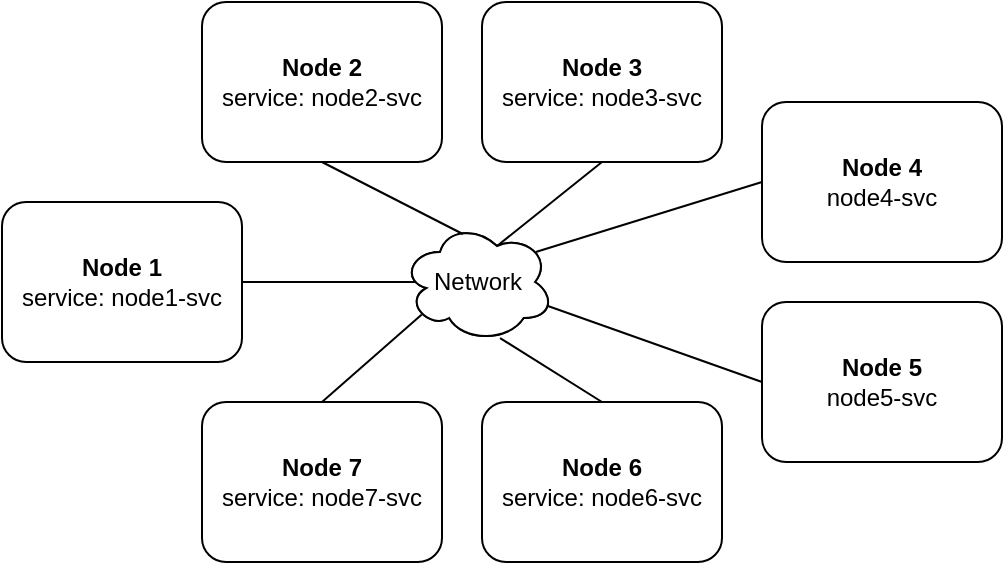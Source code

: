 <mxfile>
    <diagram id="fSJBa2DCN13VQCcSAln3" name="Topology">
        <mxGraphModel dx="510" dy="759" grid="1" gridSize="10" guides="1" tooltips="1" connect="1" arrows="1" fold="1" page="1" pageScale="1" pageWidth="827" pageHeight="1169" math="0" shadow="0">
            <root>
                <mxCell id="54_8NOIj8Grn_kKXtI9w-0"/>
                <mxCell id="54_8NOIj8Grn_kKXtI9w-1" parent="54_8NOIj8Grn_kKXtI9w-0"/>
                <mxCell id="wMYIdSO50iKsA_OW4PoB-0" value="&lt;b&gt;Node 2&lt;/b&gt;&lt;br&gt;service: node2-svc" style="rounded=1;whiteSpace=wrap;html=1;" vertex="1" parent="54_8NOIj8Grn_kKXtI9w-1">
                    <mxGeometry x="220" y="120" width="120" height="80" as="geometry"/>
                </mxCell>
                <mxCell id="wMYIdSO50iKsA_OW4PoB-1" value="&lt;b&gt;Node 3&lt;/b&gt;&lt;br&gt;service: node3-svc" style="rounded=1;whiteSpace=wrap;html=1;" vertex="1" parent="54_8NOIj8Grn_kKXtI9w-1">
                    <mxGeometry x="360" y="120" width="120" height="80" as="geometry"/>
                </mxCell>
                <mxCell id="wMYIdSO50iKsA_OW4PoB-2" value="&lt;b&gt;Node 4&lt;br&gt;&lt;/b&gt;node4-svc" style="rounded=1;whiteSpace=wrap;html=1;" vertex="1" parent="54_8NOIj8Grn_kKXtI9w-1">
                    <mxGeometry x="500" y="170" width="120" height="80" as="geometry"/>
                </mxCell>
                <mxCell id="wMYIdSO50iKsA_OW4PoB-3" value="&lt;b&gt;Node 1&lt;/b&gt;&lt;br&gt;service: node1-svc" style="rounded=1;whiteSpace=wrap;html=1;" vertex="1" parent="54_8NOIj8Grn_kKXtI9w-1">
                    <mxGeometry x="120" y="220" width="120" height="80" as="geometry"/>
                </mxCell>
                <mxCell id="wMYIdSO50iKsA_OW4PoB-4" value="&lt;b&gt;Node 6&lt;/b&gt;&lt;br&gt;service: node6-svc" style="rounded=1;whiteSpace=wrap;html=1;" vertex="1" parent="54_8NOIj8Grn_kKXtI9w-1">
                    <mxGeometry x="360" y="320" width="120" height="80" as="geometry"/>
                </mxCell>
                <mxCell id="wMYIdSO50iKsA_OW4PoB-5" value="&lt;b&gt;Node 7&lt;/b&gt;&lt;br&gt;service: node7-svc" style="rounded=1;whiteSpace=wrap;html=1;" vertex="1" parent="54_8NOIj8Grn_kKXtI9w-1">
                    <mxGeometry x="220" y="320" width="120" height="80" as="geometry"/>
                </mxCell>
                <mxCell id="wMYIdSO50iKsA_OW4PoB-6" value="&lt;b&gt;Node 5&lt;/b&gt;&lt;br&gt;node5-svc" style="rounded=1;whiteSpace=wrap;html=1;" vertex="1" parent="54_8NOIj8Grn_kKXtI9w-1">
                    <mxGeometry x="500" y="270" width="120" height="80" as="geometry"/>
                </mxCell>
                <mxCell id="wMYIdSO50iKsA_OW4PoB-7" value="" style="endArrow=none;html=1;exitX=1;exitY=0.5;exitDx=0;exitDy=0;entryX=0.132;entryY=0.5;entryDx=0;entryDy=0;entryPerimeter=0;" edge="1" parent="54_8NOIj8Grn_kKXtI9w-1" source="wMYIdSO50iKsA_OW4PoB-3" target="wMYIdSO50iKsA_OW4PoB-9">
                    <mxGeometry width="50" height="50" relative="1" as="geometry">
                        <mxPoint x="340" y="280" as="sourcePoint"/>
                        <mxPoint x="360" y="260" as="targetPoint"/>
                    </mxGeometry>
                </mxCell>
                <mxCell id="wMYIdSO50iKsA_OW4PoB-8" value="" style="ellipse;shape=cloud;whiteSpace=wrap;html=1;" vertex="1" parent="54_8NOIj8Grn_kKXtI9w-1">
                    <mxGeometry x="320" y="230" width="76" height="60" as="geometry"/>
                </mxCell>
                <mxCell id="wMYIdSO50iKsA_OW4PoB-9" value="Network" style="ellipse;shape=cloud;whiteSpace=wrap;html=1;" vertex="1" parent="54_8NOIj8Grn_kKXtI9w-1">
                    <mxGeometry x="320" y="230" width="76" height="60" as="geometry"/>
                </mxCell>
                <mxCell id="wMYIdSO50iKsA_OW4PoB-10" value="" style="endArrow=none;html=1;exitX=0.5;exitY=1;exitDx=0;exitDy=0;entryX=0.4;entryY=0.1;entryDx=0;entryDy=0;entryPerimeter=0;" edge="1" parent="54_8NOIj8Grn_kKXtI9w-1" source="wMYIdSO50iKsA_OW4PoB-0" target="wMYIdSO50iKsA_OW4PoB-9">
                    <mxGeometry width="50" height="50" relative="1" as="geometry">
                        <mxPoint x="220" y="270" as="sourcePoint"/>
                        <mxPoint x="340.032" y="270" as="targetPoint"/>
                    </mxGeometry>
                </mxCell>
                <mxCell id="wMYIdSO50iKsA_OW4PoB-11" value="" style="endArrow=none;html=1;exitX=0.5;exitY=1;exitDx=0;exitDy=0;entryX=0.625;entryY=0.2;entryDx=0;entryDy=0;entryPerimeter=0;" edge="1" parent="54_8NOIj8Grn_kKXtI9w-1" source="wMYIdSO50iKsA_OW4PoB-1" target="wMYIdSO50iKsA_OW4PoB-9">
                    <mxGeometry width="50" height="50" relative="1" as="geometry">
                        <mxPoint x="290" y="210" as="sourcePoint"/>
                        <mxPoint x="360.4" y="246" as="targetPoint"/>
                    </mxGeometry>
                </mxCell>
                <mxCell id="wMYIdSO50iKsA_OW4PoB-12" value="" style="endArrow=none;html=1;exitX=0;exitY=0.5;exitDx=0;exitDy=0;entryX=0.88;entryY=0.25;entryDx=0;entryDy=0;entryPerimeter=0;" edge="1" parent="54_8NOIj8Grn_kKXtI9w-1" source="wMYIdSO50iKsA_OW4PoB-2" target="wMYIdSO50iKsA_OW4PoB-9">
                    <mxGeometry width="50" height="50" relative="1" as="geometry">
                        <mxPoint x="300" y="220" as="sourcePoint"/>
                        <mxPoint x="370.4" y="256" as="targetPoint"/>
                    </mxGeometry>
                </mxCell>
                <mxCell id="wMYIdSO50iKsA_OW4PoB-13" value="" style="endArrow=none;html=1;exitX=0.96;exitY=0.7;exitDx=0;exitDy=0;entryX=0;entryY=0.5;entryDx=0;entryDy=0;exitPerimeter=0;" edge="1" parent="54_8NOIj8Grn_kKXtI9w-1" source="wMYIdSO50iKsA_OW4PoB-9" target="wMYIdSO50iKsA_OW4PoB-6">
                    <mxGeometry width="50" height="50" relative="1" as="geometry">
                        <mxPoint x="310" y="230" as="sourcePoint"/>
                        <mxPoint x="380.4" y="266" as="targetPoint"/>
                    </mxGeometry>
                </mxCell>
                <mxCell id="wMYIdSO50iKsA_OW4PoB-14" value="" style="endArrow=none;html=1;exitX=0.645;exitY=0.967;exitDx=0;exitDy=0;entryX=0.5;entryY=0;entryDx=0;entryDy=0;exitPerimeter=0;" edge="1" parent="54_8NOIj8Grn_kKXtI9w-1" source="wMYIdSO50iKsA_OW4PoB-9" target="wMYIdSO50iKsA_OW4PoB-4">
                    <mxGeometry width="50" height="50" relative="1" as="geometry">
                        <mxPoint x="320" y="240" as="sourcePoint"/>
                        <mxPoint x="390.4" y="276" as="targetPoint"/>
                    </mxGeometry>
                </mxCell>
                <mxCell id="wMYIdSO50iKsA_OW4PoB-15" value="" style="endArrow=none;html=1;exitX=0.5;exitY=0;exitDx=0;exitDy=0;entryX=0.13;entryY=0.77;entryDx=0;entryDy=0;entryPerimeter=0;" edge="1" parent="54_8NOIj8Grn_kKXtI9w-1" source="wMYIdSO50iKsA_OW4PoB-5" target="wMYIdSO50iKsA_OW4PoB-9">
                    <mxGeometry width="50" height="50" relative="1" as="geometry">
                        <mxPoint x="330" y="250" as="sourcePoint"/>
                        <mxPoint x="400.4" y="286" as="targetPoint"/>
                    </mxGeometry>
                </mxCell>
            </root>
        </mxGraphModel>
    </diagram>
    <diagram id="ZVVcoNiWdb-AS37DR1mb" name="sd-bully-algorithm">
        <mxGraphModel dx="510" dy="759" grid="1" gridSize="10" guides="1" tooltips="1" connect="1" arrows="1" fold="1" page="1" pageScale="1" pageWidth="827" pageHeight="1169" math="0" shadow="0">
            <root>
                <mxCell id="tVD1N4Qqr4z1z97VaCkm-0"/>
                <mxCell id="tVD1N4Qqr4z1z97VaCkm-1" parent="tVD1N4Qqr4z1z97VaCkm-0"/>
                <mxCell id="Q5o3ROMhiJqNU9JtYwvV-1" value=":Node 1" style="shape=umlLifeline;perimeter=lifelinePerimeter;whiteSpace=wrap;html=1;container=1;collapsible=0;recursiveResize=0;outlineConnect=0;" vertex="1" parent="tVD1N4Qqr4z1z97VaCkm-1">
                    <mxGeometry x="60" y="160" width="120" height="430" as="geometry"/>
                </mxCell>
                <mxCell id="Q5o3ROMhiJqNU9JtYwvV-6" value="state:&amp;nbsp; normal" style="text;html=1;strokeColor=none;fillColor=none;align=center;verticalAlign=middle;whiteSpace=wrap;rounded=0;" vertex="1" parent="Q5o3ROMhiJqNU9JtYwvV-1">
                    <mxGeometry x="20" y="60" width="90" height="30" as="geometry"/>
                </mxCell>
                <mxCell id="Q5o3ROMhiJqNU9JtYwvV-17" value="" style="endArrow=classic;html=1;" edge="1" parent="Q5o3ROMhiJqNU9JtYwvV-1">
                    <mxGeometry width="50" height="50" relative="1" as="geometry">
                        <mxPoint x="60" y="168" as="sourcePoint"/>
                        <mxPoint x="189.5" y="168" as="targetPoint"/>
                    </mxGeometry>
                </mxCell>
                <mxCell id="Q5o3ROMhiJqNU9JtYwvV-18" value="Election" style="edgeLabel;html=1;align=center;verticalAlign=middle;resizable=0;points=[];" vertex="1" connectable="0" parent="Q5o3ROMhiJqNU9JtYwvV-17">
                    <mxGeometry x="-0.45" y="-2" relative="1" as="geometry">
                        <mxPoint x="29" y="-9" as="offset"/>
                    </mxGeometry>
                </mxCell>
                <mxCell id="Q5o3ROMhiJqNU9JtYwvV-19" value="" style="endArrow=classic;html=1;" edge="1" parent="Q5o3ROMhiJqNU9JtYwvV-1">
                    <mxGeometry width="50" height="50" relative="1" as="geometry">
                        <mxPoint x="60" y="386" as="sourcePoint"/>
                        <mxPoint x="329.5" y="386" as="targetPoint"/>
                        <Array as="points">
                            <mxPoint x="290" y="386"/>
                        </Array>
                    </mxGeometry>
                </mxCell>
                <mxCell id="Q5o3ROMhiJqNU9JtYwvV-20" value="Election" style="edgeLabel;html=1;align=center;verticalAlign=middle;resizable=0;points=[];" vertex="1" connectable="0" parent="Q5o3ROMhiJqNU9JtYwvV-19">
                    <mxGeometry x="-0.45" y="-2" relative="1" as="geometry">
                        <mxPoint x="52" y="-9" as="offset"/>
                    </mxGeometry>
                </mxCell>
                <mxCell id="Q5o3ROMhiJqNU9JtYwvV-2" value=":Node 2" style="shape=umlLifeline;perimeter=lifelinePerimeter;whiteSpace=wrap;html=1;container=1;collapsible=0;recursiveResize=0;outlineConnect=0;" vertex="1" parent="tVD1N4Qqr4z1z97VaCkm-1">
                    <mxGeometry x="200" y="160" width="100" height="430" as="geometry"/>
                </mxCell>
                <mxCell id="Q5o3ROMhiJqNU9JtYwvV-7" value="state:&amp;nbsp; normal" style="text;html=1;strokeColor=none;fillColor=none;align=center;verticalAlign=middle;whiteSpace=wrap;rounded=0;" vertex="1" parent="Q5o3ROMhiJqNU9JtYwvV-2">
                    <mxGeometry x="5" y="60" width="90" height="30" as="geometry"/>
                </mxCell>
                <mxCell id="Q5o3ROMhiJqNU9JtYwvV-21" value="" style="endArrow=classic;html=1;" edge="1" parent="Q5o3ROMhiJqNU9JtYwvV-2">
                    <mxGeometry width="50" height="50" relative="1" as="geometry">
                        <mxPoint x="50" y="187" as="sourcePoint"/>
                        <mxPoint x="189.5" y="187" as="targetPoint"/>
                    </mxGeometry>
                </mxCell>
                <mxCell id="Q5o3ROMhiJqNU9JtYwvV-22" value="AreYouThere" style="edgeLabel;html=1;align=center;verticalAlign=middle;resizable=0;points=[];" vertex="1" connectable="0" parent="Q5o3ROMhiJqNU9JtYwvV-21">
                    <mxGeometry x="-0.45" y="-2" relative="1" as="geometry">
                        <mxPoint x="29" y="-9" as="offset"/>
                    </mxGeometry>
                </mxCell>
                <mxCell id="Q5o3ROMhiJqNU9JtYwvV-3" value=":Node 3" style="shape=umlLifeline;perimeter=lifelinePerimeter;whiteSpace=wrap;html=1;container=1;collapsible=0;recursiveResize=0;outlineConnect=0;" vertex="1" parent="tVD1N4Qqr4z1z97VaCkm-1">
                    <mxGeometry x="340" y="160" width="100" height="430" as="geometry"/>
                </mxCell>
                <mxCell id="Q5o3ROMhiJqNU9JtYwvV-8" value="state:&amp;nbsp; normal" style="text;html=1;strokeColor=none;fillColor=none;align=center;verticalAlign=middle;whiteSpace=wrap;rounded=0;" vertex="1" parent="Q5o3ROMhiJqNU9JtYwvV-3">
                    <mxGeometry y="60" width="90" height="30" as="geometry"/>
                </mxCell>
                <mxCell id="Q5o3ROMhiJqNU9JtYwvV-30" value="state:&amp;nbsp; election" style="text;html=1;strokeColor=none;fillColor=none;align=center;verticalAlign=middle;whiteSpace=wrap;rounded=0;" vertex="1" parent="Q5o3ROMhiJqNU9JtYwvV-3">
                    <mxGeometry x="5" y="240" width="90" height="30" as="geometry"/>
                </mxCell>
                <mxCell id="Q5o3ROMhiJqNU9JtYwvV-4" value="" style="endArrow=classic;html=1;" edge="1" parent="tVD1N4Qqr4z1z97VaCkm-1">
                    <mxGeometry width="50" height="50" relative="1" as="geometry">
                        <mxPoint x="120" y="277" as="sourcePoint"/>
                        <mxPoint x="249.5" y="277" as="targetPoint"/>
                    </mxGeometry>
                </mxCell>
                <mxCell id="Q5o3ROMhiJqNU9JtYwvV-9" value="AreYouThere" style="edgeLabel;html=1;align=center;verticalAlign=middle;resizable=0;points=[];" vertex="1" connectable="0" parent="Q5o3ROMhiJqNU9JtYwvV-4">
                    <mxGeometry x="-0.45" y="-2" relative="1" as="geometry">
                        <mxPoint x="29" y="-9" as="offset"/>
                    </mxGeometry>
                </mxCell>
                <mxCell id="Q5o3ROMhiJqNU9JtYwvV-11" value="" style="endArrow=none;dashed=1;html=1;startArrow=classic;startFill=1;" edge="1" parent="tVD1N4Qqr4z1z97VaCkm-1">
                    <mxGeometry width="50" height="50" relative="1" as="geometry">
                        <mxPoint x="120" y="301" as="sourcePoint"/>
                        <mxPoint x="250" y="301" as="targetPoint"/>
                    </mxGeometry>
                </mxCell>
                <mxCell id="Q5o3ROMhiJqNU9JtYwvV-12" value=": 200" style="edgeLabel;html=1;align=center;verticalAlign=middle;resizable=0;points=[];" vertex="1" connectable="0" parent="Q5o3ROMhiJqNU9JtYwvV-11">
                    <mxGeometry x="-0.364" y="-1" relative="1" as="geometry">
                        <mxPoint x="23" y="-12" as="offset"/>
                    </mxGeometry>
                </mxCell>
                <mxCell id="Q5o3ROMhiJqNU9JtYwvV-15" value="" style="endArrow=none;dashed=1;html=1;startArrow=classic;startFill=1;" edge="1" parent="tVD1N4Qqr4z1z97VaCkm-1">
                    <mxGeometry width="50" height="50" relative="1" as="geometry">
                        <mxPoint x="113.5" y="524" as="sourcePoint"/>
                        <mxPoint x="389.5" y="524" as="targetPoint"/>
                    </mxGeometry>
                </mxCell>
                <mxCell id="Q5o3ROMhiJqNU9JtYwvV-16" value=": 200" style="edgeLabel;html=1;align=center;verticalAlign=middle;resizable=0;points=[];" vertex="1" connectable="0" parent="Q5o3ROMhiJqNU9JtYwvV-15">
                    <mxGeometry x="-0.364" y="-1" relative="1" as="geometry">
                        <mxPoint x="49" y="-8" as="offset"/>
                    </mxGeometry>
                </mxCell>
                <mxCell id="Q5o3ROMhiJqNU9JtYwvV-23" value="" style="endArrow=none;html=1;startArrow=classic;startFill=1;endFill=0;" edge="1" parent="tVD1N4Qqr4z1z97VaCkm-1">
                    <mxGeometry width="50" height="50" relative="1" as="geometry">
                        <mxPoint x="119" y="570" as="sourcePoint"/>
                        <mxPoint x="388.5" y="570" as="targetPoint"/>
                        <Array as="points">
                            <mxPoint x="349" y="570"/>
                        </Array>
                    </mxGeometry>
                </mxCell>
                <mxCell id="Q5o3ROMhiJqNU9JtYwvV-24" value="Election" style="edgeLabel;html=1;align=center;verticalAlign=middle;resizable=0;points=[];" vertex="1" connectable="0" parent="Q5o3ROMhiJqNU9JtYwvV-23">
                    <mxGeometry x="-0.45" y="-2" relative="1" as="geometry">
                        <mxPoint x="51" y="-9" as="offset"/>
                    </mxGeometry>
                </mxCell>
                <mxCell id="Q5o3ROMhiJqNU9JtYwvV-26" value="" style="endArrow=none;dashed=1;html=1;startArrow=classic;startFill=1;" edge="1" parent="tVD1N4Qqr4z1z97VaCkm-1" target="Q5o3ROMhiJqNU9JtYwvV-3">
                    <mxGeometry width="50" height="50" relative="1" as="geometry">
                        <mxPoint x="248" y="370" as="sourcePoint"/>
                        <mxPoint x="378" y="370" as="targetPoint"/>
                    </mxGeometry>
                </mxCell>
                <mxCell id="Q5o3ROMhiJqNU9JtYwvV-27" value=": 200" style="edgeLabel;html=1;align=center;verticalAlign=middle;resizable=0;points=[];" vertex="1" connectable="0" parent="Q5o3ROMhiJqNU9JtYwvV-26">
                    <mxGeometry x="-0.364" y="-1" relative="1" as="geometry">
                        <mxPoint x="23" y="-12" as="offset"/>
                    </mxGeometry>
                </mxCell>
                <mxCell id="Q5o3ROMhiJqNU9JtYwvV-28" value="" style="endArrow=classic;html=1;" edge="1" parent="tVD1N4Qqr4z1z97VaCkm-1">
                    <mxGeometry width="50" height="50" relative="1" as="geometry">
                        <mxPoint x="251" y="390" as="sourcePoint"/>
                        <mxPoint x="390.5" y="390" as="targetPoint"/>
                    </mxGeometry>
                </mxCell>
                <mxCell id="Q5o3ROMhiJqNU9JtYwvV-29" value="Election" style="edgeLabel;html=1;align=center;verticalAlign=middle;resizable=0;points=[];" vertex="1" connectable="0" parent="Q5o3ROMhiJqNU9JtYwvV-28">
                    <mxGeometry x="-0.45" y="-2" relative="1" as="geometry">
                        <mxPoint x="29" y="-9" as="offset"/>
                    </mxGeometry>
                </mxCell>
                <mxCell id="Q5o3ROMhiJqNU9JtYwvV-13" value="" style="endArrow=classic;html=1;" edge="1" parent="tVD1N4Qqr4z1z97VaCkm-1">
                    <mxGeometry width="50" height="50" relative="1" as="geometry">
                        <mxPoint x="120" y="500" as="sourcePoint"/>
                        <mxPoint x="389.5" y="500" as="targetPoint"/>
                    </mxGeometry>
                </mxCell>
                <mxCell id="Q5o3ROMhiJqNU9JtYwvV-14" value="AreYouThere" style="edgeLabel;html=1;align=center;verticalAlign=middle;resizable=0;points=[];" vertex="1" connectable="0" parent="Q5o3ROMhiJqNU9JtYwvV-13">
                    <mxGeometry x="-0.45" y="-2" relative="1" as="geometry">
                        <mxPoint x="56" y="-9" as="offset"/>
                    </mxGeometry>
                </mxCell>
                <mxCell id="Q5o3ROMhiJqNU9JtYwvV-31" value="" style="endArrow=none;html=1;startArrow=classic;startFill=1;" edge="1" parent="tVD1N4Qqr4z1z97VaCkm-1">
                    <mxGeometry width="50" height="50" relative="1" as="geometry">
                        <mxPoint x="249" y="443" as="sourcePoint"/>
                        <mxPoint x="390.5" y="443" as="targetPoint"/>
                    </mxGeometry>
                </mxCell>
                <mxCell id="Q5o3ROMhiJqNU9JtYwvV-32" value=": 200" style="edgeLabel;html=1;align=center;verticalAlign=middle;resizable=0;points=[];" vertex="1" connectable="0" parent="Q5o3ROMhiJqNU9JtYwvV-31">
                    <mxGeometry x="-0.364" y="-1" relative="1" as="geometry">
                        <mxPoint x="23" y="-12" as="offset"/>
                    </mxGeometry>
                </mxCell>
            </root>
        </mxGraphModel>
    </diagram>
</mxfile>